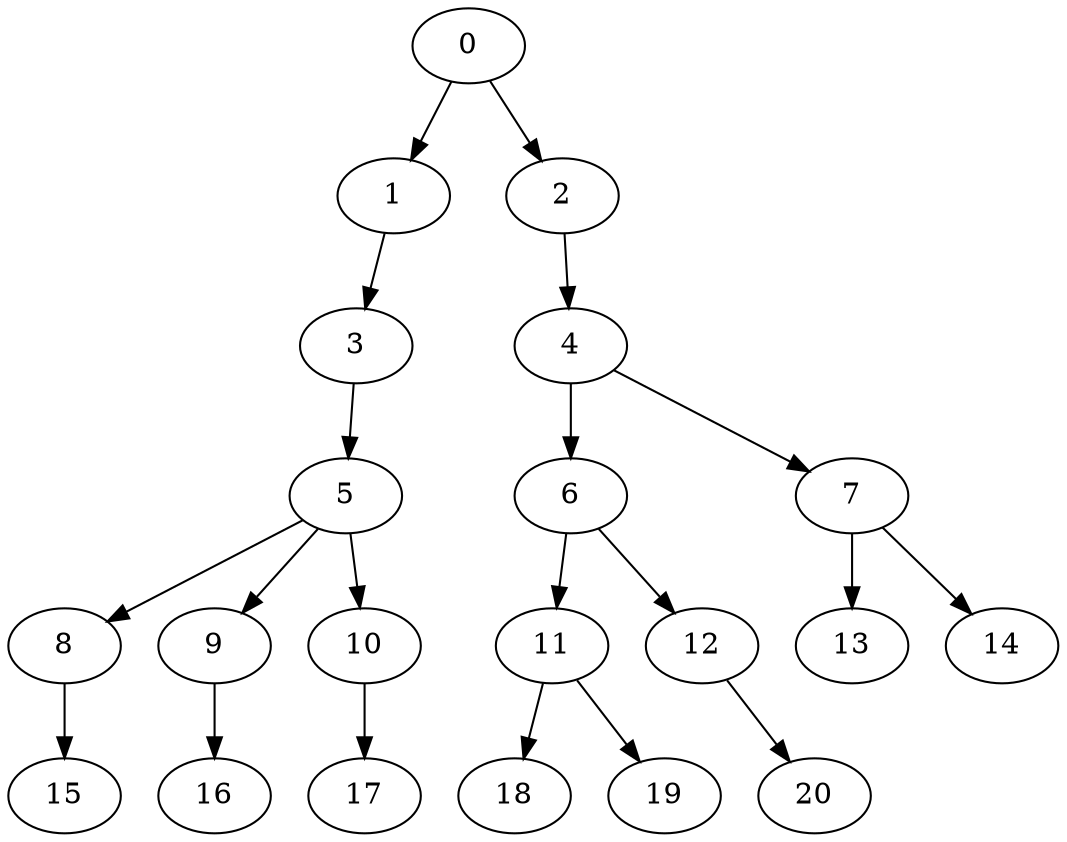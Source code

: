 digraph "OutTree-Unbalanced-MaxBf-3_Nodes_21_CCR_10.00_WeightType_Random" {
	0	 [Weight=5];
	1	 [Weight=8];
	0 -> 1	 [Weight=66];
	2	 [Weight=10];
	0 -> 2	 [Weight=66];
	3	 [Weight=3];
	1 -> 3	 [Weight=58];
	4	 [Weight=4];
	2 -> 4	 [Weight=66];
	5	 [Weight=10];
	3 -> 5	 [Weight=33];
	6	 [Weight=4];
	4 -> 6	 [Weight=17];
	7	 [Weight=2];
	4 -> 7	 [Weight=41];
	8	 [Weight=6];
	5 -> 8	 [Weight=58];
	9	 [Weight=7];
	5 -> 9	 [Weight=66];
	10	 [Weight=3];
	5 -> 10	 [Weight=17];
	11	 [Weight=4];
	6 -> 11	 [Weight=33];
	12	 [Weight=2];
	6 -> 12	 [Weight=33];
	13	 [Weight=2];
	7 -> 13	 [Weight=50];
	14	 [Weight=5];
	7 -> 14	 [Weight=75];
	15	 [Weight=2];
	8 -> 15	 [Weight=66];
	16	 [Weight=8];
	9 -> 16	 [Weight=83];
	17	 [Weight=4];
	10 -> 17	 [Weight=25];
	18	 [Weight=6];
	11 -> 18	 [Weight=33];
	19	 [Weight=2];
	11 -> 19	 [Weight=58];
	20	 [Weight=4];
	12 -> 20	 [Weight=66];
}
